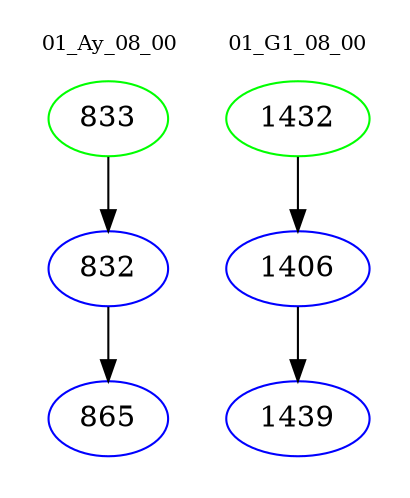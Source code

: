 digraph{
subgraph cluster_0 {
color = white
label = "01_Ay_08_00";
fontsize=10;
T0_833 [label="833", color="green"]
T0_833 -> T0_832 [color="black"]
T0_832 [label="832", color="blue"]
T0_832 -> T0_865 [color="black"]
T0_865 [label="865", color="blue"]
}
subgraph cluster_1 {
color = white
label = "01_G1_08_00";
fontsize=10;
T1_1432 [label="1432", color="green"]
T1_1432 -> T1_1406 [color="black"]
T1_1406 [label="1406", color="blue"]
T1_1406 -> T1_1439 [color="black"]
T1_1439 [label="1439", color="blue"]
}
}
